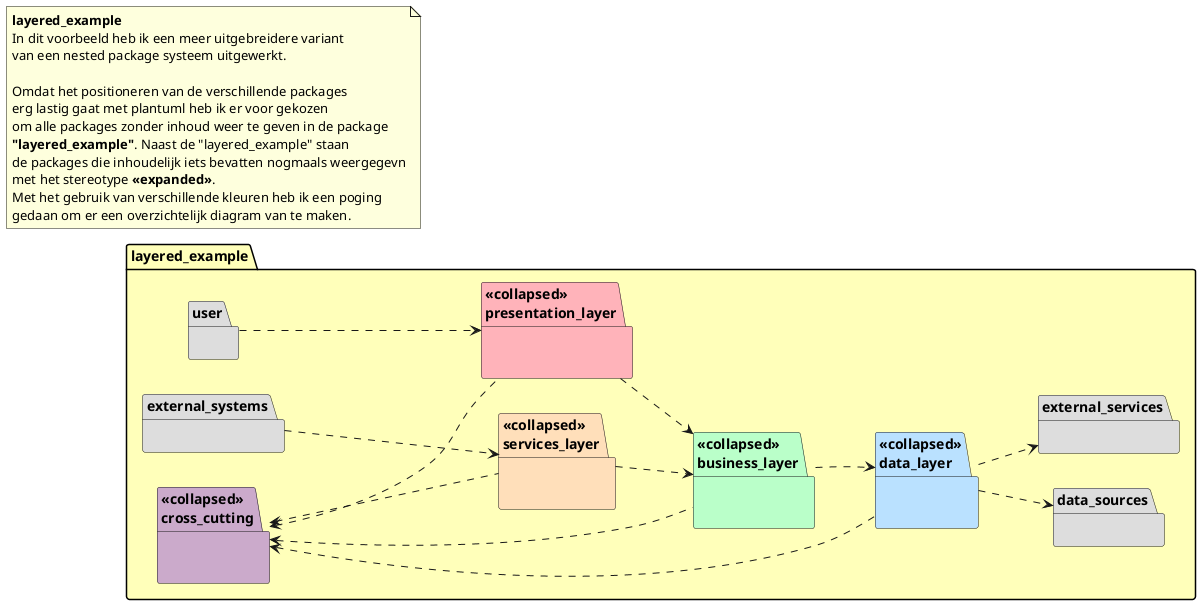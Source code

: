 @startuml
'https://plantuml.com/class-diagram

left to right direction

note as n1
    **layered_example**
    In dit voorbeeld heb ik een meer uitgebreidere variant
    van een nested package systeem uitgewerkt.

    Omdat het positioneren van de verschillende packages
    erg lastig gaat met plantuml heb ik er voor gekozen
    om alle packages zonder inhoud weer te geven in de package
    **"layered_example"**. Naast de "layered_example" staan
    de packages die inhoudelijk iets bevatten nogmaals weergegevn
    met het stereotype **<<expanded>>**.
    Met het gebruik van verschillende kleuren heb ik een poging
    gedaan om er een overzichtelijk diagram van te maken.
end note

package layered_example as pkg0 #FFFFBA{
    package "user" as pkg1 #DDDDDD {}
    package "<<collapsed>>\npresentation_layer" as pkg2 #FFB3BA{}
    package "<<collapsed>>\nservices_layer" as pkg3 #FFDFBA{}
    package "external_systems" as pkg4 #DDDDDD {}

    package "<<collapsed>>\nbusiness_layer" as pkg5 #BAFFC9{}
    package "<<collapsed>>\ndata_layer" as pkg6 #BAE1FF{}
    package "<<collapsed>>\ncross_cutting" as pkg7 #CBAACB{}
    package "data_sources" as pkg8 #DDDDDD {}
    package "external_services" as pkg9 #DDDDDD {}

    pkg3 .[hidden]left.> pkg2

    pkg1 ..> pkg2
    pkg4 ..> pkg3

    pkg3 .down.> pkg5
    pkg2 .down.> pkg5

    pkg5 -[hidden]down-> pkg6

    pkg5 .down.> pkg6
    pkg6 ..> pkg8
    pkg6 ..> pkg9

    pkg7 <.. pkg2
    pkg7 <.. pkg3
    pkg7 <.. pkg5
    pkg7 <.. pkg6
}

@enduml